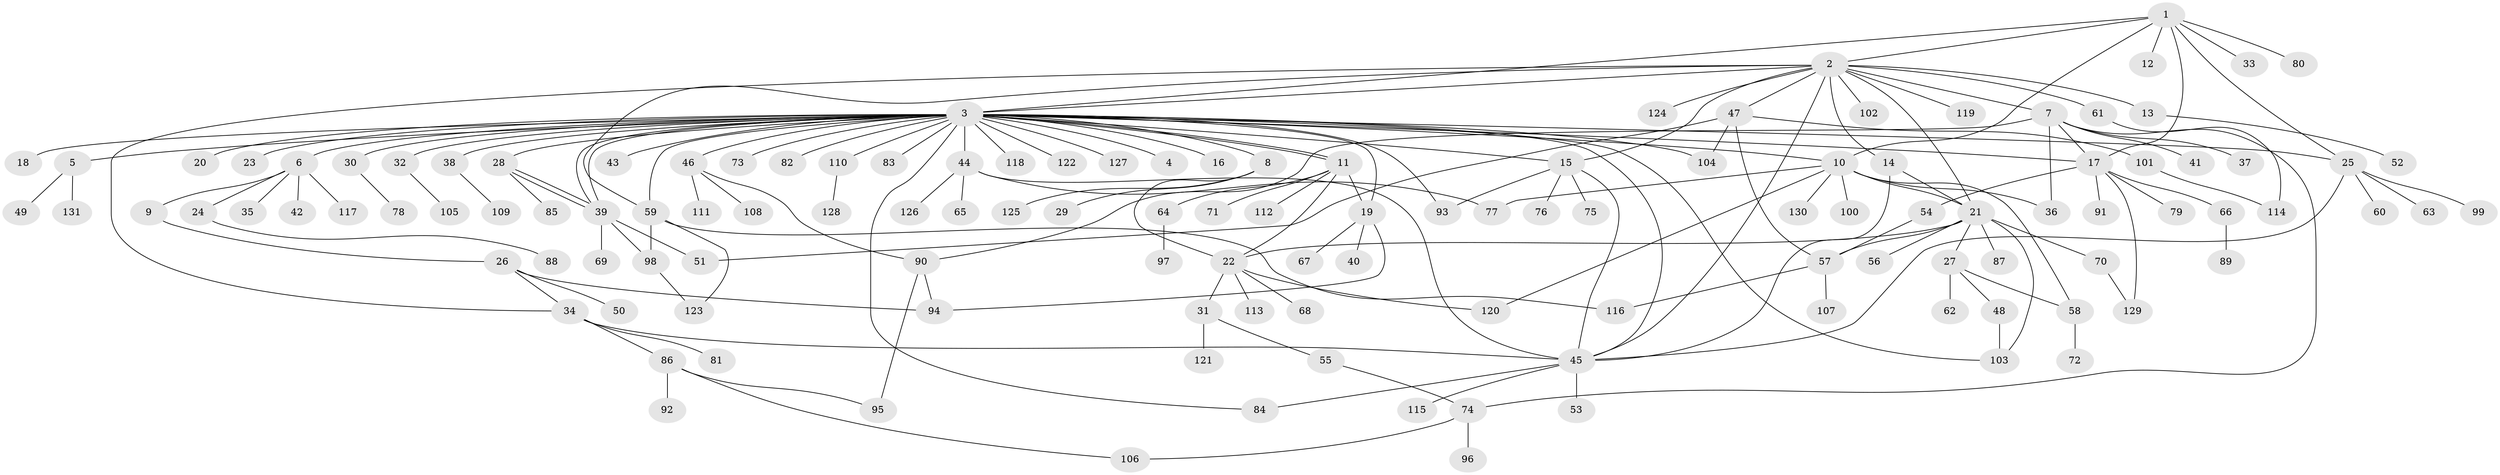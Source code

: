 // Generated by graph-tools (version 1.1) at 2025/48/03/09/25 04:48:01]
// undirected, 131 vertices, 176 edges
graph export_dot {
graph [start="1"]
  node [color=gray90,style=filled];
  1;
  2;
  3;
  4;
  5;
  6;
  7;
  8;
  9;
  10;
  11;
  12;
  13;
  14;
  15;
  16;
  17;
  18;
  19;
  20;
  21;
  22;
  23;
  24;
  25;
  26;
  27;
  28;
  29;
  30;
  31;
  32;
  33;
  34;
  35;
  36;
  37;
  38;
  39;
  40;
  41;
  42;
  43;
  44;
  45;
  46;
  47;
  48;
  49;
  50;
  51;
  52;
  53;
  54;
  55;
  56;
  57;
  58;
  59;
  60;
  61;
  62;
  63;
  64;
  65;
  66;
  67;
  68;
  69;
  70;
  71;
  72;
  73;
  74;
  75;
  76;
  77;
  78;
  79;
  80;
  81;
  82;
  83;
  84;
  85;
  86;
  87;
  88;
  89;
  90;
  91;
  92;
  93;
  94;
  95;
  96;
  97;
  98;
  99;
  100;
  101;
  102;
  103;
  104;
  105;
  106;
  107;
  108;
  109;
  110;
  111;
  112;
  113;
  114;
  115;
  116;
  117;
  118;
  119;
  120;
  121;
  122;
  123;
  124;
  125;
  126;
  127;
  128;
  129;
  130;
  131;
  1 -- 2;
  1 -- 3;
  1 -- 10;
  1 -- 12;
  1 -- 17;
  1 -- 25;
  1 -- 33;
  1 -- 80;
  2 -- 3;
  2 -- 7;
  2 -- 13;
  2 -- 14;
  2 -- 15;
  2 -- 21;
  2 -- 34;
  2 -- 45;
  2 -- 47;
  2 -- 59;
  2 -- 61;
  2 -- 102;
  2 -- 119;
  2 -- 124;
  3 -- 4;
  3 -- 5;
  3 -- 6;
  3 -- 8;
  3 -- 10;
  3 -- 11;
  3 -- 11;
  3 -- 15;
  3 -- 16;
  3 -- 17;
  3 -- 18;
  3 -- 19;
  3 -- 20;
  3 -- 23;
  3 -- 25;
  3 -- 28;
  3 -- 30;
  3 -- 32;
  3 -- 38;
  3 -- 39;
  3 -- 39;
  3 -- 43;
  3 -- 44;
  3 -- 45;
  3 -- 46;
  3 -- 59;
  3 -- 73;
  3 -- 82;
  3 -- 83;
  3 -- 84;
  3 -- 93;
  3 -- 103;
  3 -- 104;
  3 -- 110;
  3 -- 118;
  3 -- 122;
  3 -- 127;
  5 -- 49;
  5 -- 131;
  6 -- 9;
  6 -- 24;
  6 -- 35;
  6 -- 42;
  6 -- 117;
  7 -- 17;
  7 -- 36;
  7 -- 37;
  7 -- 41;
  7 -- 74;
  7 -- 90;
  8 -- 22;
  8 -- 29;
  8 -- 125;
  9 -- 26;
  10 -- 21;
  10 -- 36;
  10 -- 58;
  10 -- 77;
  10 -- 100;
  10 -- 120;
  10 -- 130;
  11 -- 19;
  11 -- 22;
  11 -- 64;
  11 -- 71;
  11 -- 112;
  13 -- 52;
  14 -- 21;
  14 -- 45;
  15 -- 45;
  15 -- 75;
  15 -- 76;
  15 -- 93;
  17 -- 54;
  17 -- 66;
  17 -- 79;
  17 -- 91;
  17 -- 129;
  19 -- 40;
  19 -- 67;
  19 -- 94;
  21 -- 22;
  21 -- 27;
  21 -- 56;
  21 -- 57;
  21 -- 70;
  21 -- 87;
  21 -- 103;
  22 -- 31;
  22 -- 68;
  22 -- 113;
  22 -- 120;
  24 -- 88;
  25 -- 45;
  25 -- 60;
  25 -- 63;
  25 -- 99;
  26 -- 34;
  26 -- 50;
  26 -- 94;
  27 -- 48;
  27 -- 58;
  27 -- 62;
  28 -- 39;
  28 -- 39;
  28 -- 85;
  30 -- 78;
  31 -- 55;
  31 -- 121;
  32 -- 105;
  34 -- 45;
  34 -- 81;
  34 -- 86;
  38 -- 109;
  39 -- 51;
  39 -- 69;
  39 -- 98;
  44 -- 45;
  44 -- 65;
  44 -- 77;
  44 -- 126;
  45 -- 53;
  45 -- 84;
  45 -- 115;
  46 -- 90;
  46 -- 108;
  46 -- 111;
  47 -- 51;
  47 -- 57;
  47 -- 101;
  47 -- 104;
  48 -- 103;
  54 -- 57;
  55 -- 74;
  57 -- 107;
  57 -- 116;
  58 -- 72;
  59 -- 98;
  59 -- 116;
  59 -- 123;
  61 -- 114;
  64 -- 97;
  66 -- 89;
  70 -- 129;
  74 -- 96;
  74 -- 106;
  86 -- 92;
  86 -- 95;
  86 -- 106;
  90 -- 94;
  90 -- 95;
  98 -- 123;
  101 -- 114;
  110 -- 128;
}
